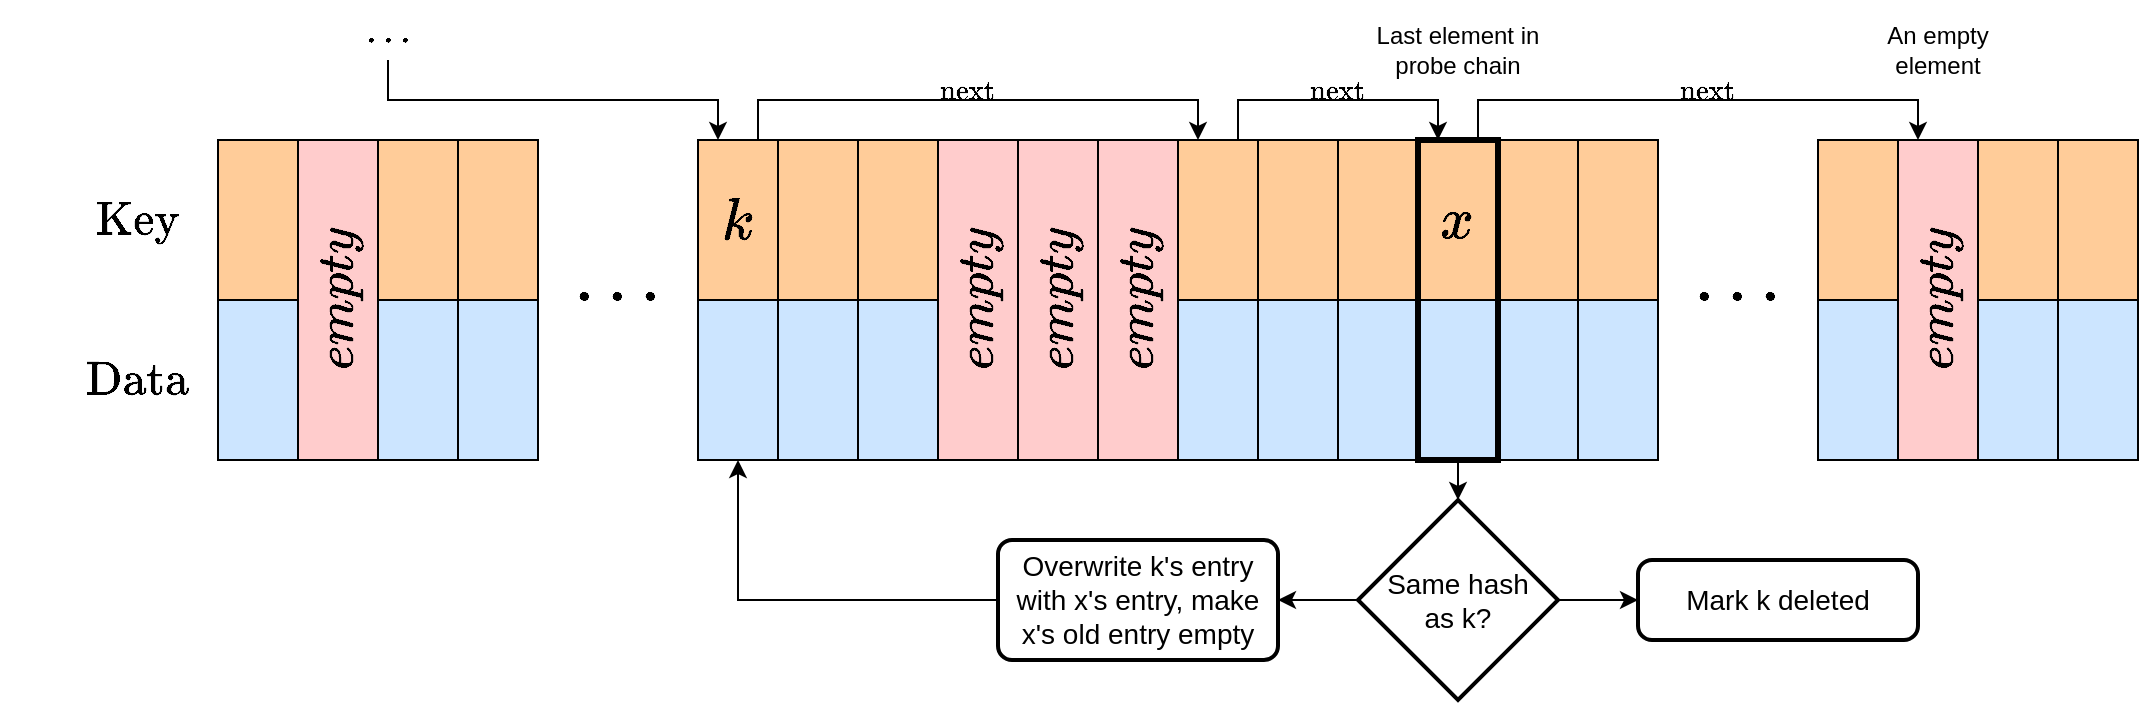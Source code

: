 <mxfile version="20.3.0" type="device"><diagram id="s3yoJ8NQT8IfKKBnslF5" name="Page-1"><mxGraphModel dx="2319" dy="1108" grid="1" gridSize="10" guides="1" tooltips="1" connect="1" arrows="1" fold="1" page="1" pageScale="1" pageWidth="827" pageHeight="1169" math="1" shadow="0"><root><mxCell id="0"/><mxCell id="1" parent="0"/><mxCell id="svVWTCdGy9zE3k0s_lnO-1" value="" style="rounded=0;whiteSpace=wrap;html=1;fillColor=#cce5ff;strokeColor=#000000;" vertex="1" parent="1"><mxGeometry x="50" y="170" width="40" height="80" as="geometry"/></mxCell><mxCell id="svVWTCdGy9zE3k0s_lnO-2" value="" style="rounded=0;whiteSpace=wrap;html=1;fillColor=#cce5ff;strokeColor=#000000;" vertex="1" parent="1"><mxGeometry x="130" y="170" width="40" height="80" as="geometry"/></mxCell><mxCell id="svVWTCdGy9zE3k0s_lnO-3" value="" style="rounded=0;whiteSpace=wrap;html=1;fillColor=#cce5ff;strokeColor=#000000;" vertex="1" parent="1"><mxGeometry x="170" y="170" width="40" height="80" as="geometry"/></mxCell><mxCell id="svVWTCdGy9zE3k0s_lnO-4" value="" style="rounded=0;whiteSpace=wrap;html=1;fillColor=#cce5ff;strokeColor=#000000;" vertex="1" parent="1"><mxGeometry x="290" y="170" width="40" height="80" as="geometry"/></mxCell><mxCell id="svVWTCdGy9zE3k0s_lnO-5" value="" style="rounded=0;whiteSpace=wrap;html=1;fillColor=#cce5ff;strokeColor=#000000;" vertex="1" parent="1"><mxGeometry x="330" y="170" width="40" height="80" as="geometry"/></mxCell><mxCell id="svVWTCdGy9zE3k0s_lnO-6" value="" style="rounded=0;whiteSpace=wrap;html=1;fillColor=#cce5ff;strokeColor=#000000;" vertex="1" parent="1"><mxGeometry x="370" y="170" width="40" height="80" as="geometry"/></mxCell><mxCell id="svVWTCdGy9zE3k0s_lnO-7" value="" style="rounded=0;whiteSpace=wrap;html=1;fillColor=#cce5ff;strokeColor=#000000;" vertex="1" parent="1"><mxGeometry x="530" y="170" width="40" height="80" as="geometry"/></mxCell><mxCell id="svVWTCdGy9zE3k0s_lnO-8" value="" style="rounded=0;whiteSpace=wrap;html=1;fillColor=#cce5ff;strokeColor=#000000;" vertex="1" parent="1"><mxGeometry x="570" y="170" width="40" height="80" as="geometry"/></mxCell><mxCell id="svVWTCdGy9zE3k0s_lnO-9" value="" style="rounded=0;whiteSpace=wrap;html=1;fillColor=#cce5ff;strokeColor=#000000;" vertex="1" parent="1"><mxGeometry x="650" y="170" width="40" height="80" as="geometry"/></mxCell><mxCell id="svVWTCdGy9zE3k0s_lnO-10" value="" style="rounded=0;whiteSpace=wrap;html=1;fillColor=#cce5ff;strokeColor=#000000;" vertex="1" parent="1"><mxGeometry x="690" y="170" width="40" height="80" as="geometry"/></mxCell><mxCell id="svVWTCdGy9zE3k0s_lnO-11" value="" style="rounded=0;whiteSpace=wrap;html=1;fillColor=#cce5ff;strokeColor=#000000;" vertex="1" parent="1"><mxGeometry x="730" y="170" width="40" height="80" as="geometry"/></mxCell><mxCell id="svVWTCdGy9zE3k0s_lnO-12" value="" style="rounded=0;whiteSpace=wrap;html=1;fillColor=#ffcc99;strokeColor=#000000;" vertex="1" parent="1"><mxGeometry x="50" y="90" width="40" height="80" as="geometry"/></mxCell><mxCell id="svVWTCdGy9zE3k0s_lnO-13" value="" style="rounded=0;whiteSpace=wrap;html=1;fillColor=#ffcc99;strokeColor=#000000;" vertex="1" parent="1"><mxGeometry x="130" y="90" width="40" height="80" as="geometry"/></mxCell><mxCell id="svVWTCdGy9zE3k0s_lnO-14" value="" style="rounded=0;whiteSpace=wrap;html=1;fillColor=#ffcc99;strokeColor=#000000;" vertex="1" parent="1"><mxGeometry x="170" y="90" width="40" height="80" as="geometry"/></mxCell><mxCell id="svVWTCdGy9zE3k0s_lnO-48" style="edgeStyle=orthogonalEdgeStyle;rounded=0;orthogonalLoop=1;jettySize=auto;html=1;exitX=0.75;exitY=0;exitDx=0;exitDy=0;entryX=0.25;entryY=0;entryDx=0;entryDy=0;" edge="1" parent="1" source="svVWTCdGy9zE3k0s_lnO-15" target="svVWTCdGy9zE3k0s_lnO-18"><mxGeometry relative="1" as="geometry"/></mxCell><mxCell id="svVWTCdGy9zE3k0s_lnO-15" value="$$k$$" style="rounded=0;whiteSpace=wrap;html=1;fillColor=#ffcc99;strokeColor=#000000;fontSize=25;" vertex="1" parent="1"><mxGeometry x="290" y="90" width="40" height="80" as="geometry"/></mxCell><mxCell id="svVWTCdGy9zE3k0s_lnO-16" value="" style="rounded=0;whiteSpace=wrap;html=1;fillColor=#ffcc99;strokeColor=#000000;" vertex="1" parent="1"><mxGeometry x="330" y="90" width="40" height="80" as="geometry"/></mxCell><mxCell id="svVWTCdGy9zE3k0s_lnO-17" value="" style="rounded=0;whiteSpace=wrap;html=1;fillColor=#ffcc99;strokeColor=#000000;" vertex="1" parent="1"><mxGeometry x="370" y="90" width="40" height="80" as="geometry"/></mxCell><mxCell id="svVWTCdGy9zE3k0s_lnO-49" style="edgeStyle=orthogonalEdgeStyle;rounded=0;orthogonalLoop=1;jettySize=auto;html=1;exitX=0.75;exitY=0;exitDx=0;exitDy=0;entryX=0.25;entryY=0;entryDx=0;entryDy=0;" edge="1" parent="1" source="svVWTCdGy9zE3k0s_lnO-18" target="svVWTCdGy9zE3k0s_lnO-20"><mxGeometry relative="1" as="geometry"><mxPoint x="580" y="-10" as="targetPoint"/></mxGeometry></mxCell><mxCell id="svVWTCdGy9zE3k0s_lnO-18" value="" style="rounded=0;whiteSpace=wrap;html=1;fillColor=#ffcc99;strokeColor=#000000;" vertex="1" parent="1"><mxGeometry x="530" y="90" width="40" height="80" as="geometry"/></mxCell><mxCell id="svVWTCdGy9zE3k0s_lnO-19" value="" style="rounded=0;whiteSpace=wrap;html=1;fillColor=#ffcc99;strokeColor=#000000;" vertex="1" parent="1"><mxGeometry x="570" y="90" width="40" height="80" as="geometry"/></mxCell><mxCell id="svVWTCdGy9zE3k0s_lnO-50" style="edgeStyle=orthogonalEdgeStyle;rounded=0;orthogonalLoop=1;jettySize=auto;html=1;exitX=0.75;exitY=0;exitDx=0;exitDy=0;entryX=0.25;entryY=0;entryDx=0;entryDy=0;" edge="1" parent="1" source="svVWTCdGy9zE3k0s_lnO-20" target="svVWTCdGy9zE3k0s_lnO-34"><mxGeometry relative="1" as="geometry"/></mxCell><mxCell id="svVWTCdGy9zE3k0s_lnO-20" value="$$x$$" style="rounded=0;whiteSpace=wrap;html=1;fillColor=#ffcc99;strokeColor=#000000;fontSize=25;" vertex="1" parent="1"><mxGeometry x="650" y="90" width="40" height="80" as="geometry"/></mxCell><mxCell id="svVWTCdGy9zE3k0s_lnO-21" value="" style="rounded=0;whiteSpace=wrap;html=1;fillColor=#ffcc99;strokeColor=#000000;" vertex="1" parent="1"><mxGeometry x="690" y="90" width="40" height="80" as="geometry"/></mxCell><mxCell id="svVWTCdGy9zE3k0s_lnO-22" value="" style="rounded=0;whiteSpace=wrap;html=1;fillColor=#ffcc99;strokeColor=#000000;" vertex="1" parent="1"><mxGeometry x="730" y="90" width="40" height="80" as="geometry"/></mxCell><mxCell id="svVWTCdGy9zE3k0s_lnO-23" value="$$\dots$$" style="text;html=1;strokeColor=none;fillColor=none;align=center;verticalAlign=middle;whiteSpace=wrap;rounded=0;fontSize=31;" vertex="1" parent="1"><mxGeometry x="230" y="140" width="40" height="40" as="geometry"/></mxCell><mxCell id="svVWTCdGy9zE3k0s_lnO-24" value="$$\dots$$" style="text;html=1;strokeColor=none;fillColor=none;align=center;verticalAlign=middle;whiteSpace=wrap;rounded=0;fontSize=31;" vertex="1" parent="1"><mxGeometry x="790" y="140" width="40" height="40" as="geometry"/></mxCell><mxCell id="svVWTCdGy9zE3k0s_lnO-25" value="" style="rounded=0;whiteSpace=wrap;html=1;fillColor=#cce5ff;strokeColor=#000000;" vertex="1" parent="1"><mxGeometry x="850" y="170" width="40" height="80" as="geometry"/></mxCell><mxCell id="svVWTCdGy9zE3k0s_lnO-26" value="" style="rounded=0;whiteSpace=wrap;html=1;fillColor=#cce5ff;strokeColor=#000000;" vertex="1" parent="1"><mxGeometry x="610" y="170" width="40" height="80" as="geometry"/></mxCell><mxCell id="svVWTCdGy9zE3k0s_lnO-27" value="" style="rounded=0;whiteSpace=wrap;html=1;fillColor=#cce5ff;strokeColor=#000000;" vertex="1" parent="1"><mxGeometry x="930" y="170" width="40" height="80" as="geometry"/></mxCell><mxCell id="svVWTCdGy9zE3k0s_lnO-28" value="" style="rounded=0;whiteSpace=wrap;html=1;fillColor=#cce5ff;strokeColor=#000000;" vertex="1" parent="1"><mxGeometry x="970" y="170" width="40" height="80" as="geometry"/></mxCell><mxCell id="svVWTCdGy9zE3k0s_lnO-29" value="" style="rounded=0;whiteSpace=wrap;html=1;fillColor=#ffcc99;strokeColor=#000000;" vertex="1" parent="1"><mxGeometry x="850" y="90" width="40" height="80" as="geometry"/></mxCell><mxCell id="svVWTCdGy9zE3k0s_lnO-30" value="" style="rounded=0;whiteSpace=wrap;html=1;fillColor=#ffcc99;strokeColor=#000000;" vertex="1" parent="1"><mxGeometry x="930" y="90" width="40" height="80" as="geometry"/></mxCell><mxCell id="svVWTCdGy9zE3k0s_lnO-31" value="" style="rounded=0;whiteSpace=wrap;html=1;fillColor=#ffcc99;strokeColor=#000000;" vertex="1" parent="1"><mxGeometry x="970" y="90" width="40" height="80" as="geometry"/></mxCell><mxCell id="svVWTCdGy9zE3k0s_lnO-32" value="" style="rounded=0;whiteSpace=wrap;html=1;fillColor=#ffcccc;strokeColor=#000000;" vertex="1" parent="1"><mxGeometry x="410" y="90" width="40" height="160" as="geometry"/></mxCell><mxCell id="svVWTCdGy9zE3k0s_lnO-33" value="$$empty$$" style="text;html=1;strokeColor=none;fillColor=none;align=center;verticalAlign=middle;whiteSpace=wrap;rounded=0;fontSize=22;rotation=-90;" vertex="1" parent="1"><mxGeometry x="400" y="155" width="60" height="30" as="geometry"/></mxCell><mxCell id="svVWTCdGy9zE3k0s_lnO-34" value="" style="rounded=0;whiteSpace=wrap;html=1;fillColor=#ffcccc;strokeColor=#000000;" vertex="1" parent="1"><mxGeometry x="890" y="90" width="40" height="160" as="geometry"/></mxCell><mxCell id="svVWTCdGy9zE3k0s_lnO-35" value="$$empty$$" style="text;html=1;strokeColor=none;fillColor=none;align=center;verticalAlign=middle;whiteSpace=wrap;rounded=0;fontSize=22;rotation=-90;" vertex="1" parent="1"><mxGeometry x="880" y="155" width="60" height="30" as="geometry"/></mxCell><mxCell id="svVWTCdGy9zE3k0s_lnO-36" value="" style="rounded=0;whiteSpace=wrap;html=1;fillColor=#ffcccc;strokeColor=#000000;" vertex="1" parent="1"><mxGeometry x="90" y="90" width="40" height="160" as="geometry"/></mxCell><mxCell id="svVWTCdGy9zE3k0s_lnO-37" value="$$empty$$" style="text;html=1;strokeColor=none;fillColor=none;align=center;verticalAlign=middle;whiteSpace=wrap;rounded=0;fontSize=22;rotation=-90;" vertex="1" parent="1"><mxGeometry x="80" y="155" width="60" height="30" as="geometry"/></mxCell><mxCell id="svVWTCdGy9zE3k0s_lnO-38" value="" style="rounded=0;whiteSpace=wrap;html=1;fillColor=#ffcc99;strokeColor=#000000;" vertex="1" parent="1"><mxGeometry x="610" y="90" width="40" height="80" as="geometry"/></mxCell><mxCell id="svVWTCdGy9zE3k0s_lnO-39" value="" style="rounded=0;whiteSpace=wrap;html=1;fillColor=#ffcccc;strokeColor=#000000;" vertex="1" parent="1"><mxGeometry x="450" y="90" width="40" height="160" as="geometry"/></mxCell><mxCell id="svVWTCdGy9zE3k0s_lnO-40" value="" style="rounded=0;whiteSpace=wrap;html=1;fillColor=#ffcccc;strokeColor=#000000;" vertex="1" parent="1"><mxGeometry x="490" y="90" width="40" height="160" as="geometry"/></mxCell><mxCell id="svVWTCdGy9zE3k0s_lnO-41" value="$$empty$$" style="text;html=1;strokeColor=none;fillColor=none;align=center;verticalAlign=middle;whiteSpace=wrap;rounded=0;fontSize=22;rotation=-90;" vertex="1" parent="1"><mxGeometry x="480" y="155" width="60" height="30" as="geometry"/></mxCell><mxCell id="svVWTCdGy9zE3k0s_lnO-42" value="$$empty$$" style="text;html=1;strokeColor=none;fillColor=none;align=center;verticalAlign=middle;whiteSpace=wrap;rounded=0;fontSize=22;rotation=-90;" vertex="1" parent="1"><mxGeometry x="440" y="155" width="60" height="30" as="geometry"/></mxCell><mxCell id="svVWTCdGy9zE3k0s_lnO-43" value="$$\text{Key}$$" style="text;html=1;strokeColor=none;fillColor=none;align=center;verticalAlign=middle;whiteSpace=wrap;rounded=0;fontSize=20;" vertex="1" parent="1"><mxGeometry x="-20" y="115" width="60" height="30" as="geometry"/></mxCell><mxCell id="svVWTCdGy9zE3k0s_lnO-44" value="$$\text{Data}$$" style="text;html=1;strokeColor=none;fillColor=none;align=center;verticalAlign=middle;whiteSpace=wrap;rounded=0;fontSize=20;" vertex="1" parent="1"><mxGeometry x="-20" y="195" width="60" height="30" as="geometry"/></mxCell><mxCell id="svVWTCdGy9zE3k0s_lnO-47" style="edgeStyle=orthogonalEdgeStyle;rounded=0;orthogonalLoop=1;jettySize=auto;html=1;exitX=0.5;exitY=1;exitDx=0;exitDy=0;entryX=0.25;entryY=0;entryDx=0;entryDy=0;" edge="1" parent="1" source="svVWTCdGy9zE3k0s_lnO-74" target="svVWTCdGy9zE3k0s_lnO-15"><mxGeometry relative="1" as="geometry"><mxPoint x="150" y="45" as="sourcePoint"/></mxGeometry></mxCell><mxCell id="svVWTCdGy9zE3k0s_lnO-51" value="An empty element" style="text;html=1;strokeColor=none;fillColor=none;align=center;verticalAlign=middle;whiteSpace=wrap;rounded=0;" vertex="1" parent="1"><mxGeometry x="880" y="30" width="60" height="30" as="geometry"/></mxCell><mxCell id="svVWTCdGy9zE3k0s_lnO-58" style="edgeStyle=orthogonalEdgeStyle;rounded=0;orthogonalLoop=1;jettySize=auto;html=1;exitX=0.5;exitY=1;exitDx=0;exitDy=0;entryX=0.5;entryY=0;entryDx=0;entryDy=0;entryPerimeter=0;fontSize=14;" edge="1" parent="1" source="svVWTCdGy9zE3k0s_lnO-52" target="svVWTCdGy9zE3k0s_lnO-57"><mxGeometry relative="1" as="geometry"/></mxCell><mxCell id="svVWTCdGy9zE3k0s_lnO-52" value="" style="rounded=0;whiteSpace=wrap;html=1;fontSize=25;strokeWidth=3;fillColor=none;" vertex="1" parent="1"><mxGeometry x="650" y="90" width="40" height="160" as="geometry"/></mxCell><mxCell id="svVWTCdGy9zE3k0s_lnO-55" value="Last element in probe chain" style="text;html=1;strokeColor=none;fillColor=none;align=center;verticalAlign=middle;whiteSpace=wrap;rounded=0;" vertex="1" parent="1"><mxGeometry x="620" y="30" width="100" height="30" as="geometry"/></mxCell><mxCell id="svVWTCdGy9zE3k0s_lnO-64" style="edgeStyle=orthogonalEdgeStyle;rounded=0;orthogonalLoop=1;jettySize=auto;html=1;exitX=0;exitY=0.5;exitDx=0;exitDy=0;exitPerimeter=0;entryX=1;entryY=0.5;entryDx=0;entryDy=0;fontSize=14;" edge="1" parent="1" source="svVWTCdGy9zE3k0s_lnO-57" target="svVWTCdGy9zE3k0s_lnO-62"><mxGeometry relative="1" as="geometry"/></mxCell><mxCell id="svVWTCdGy9zE3k0s_lnO-66" style="edgeStyle=orthogonalEdgeStyle;rounded=0;orthogonalLoop=1;jettySize=auto;html=1;exitX=1;exitY=0.5;exitDx=0;exitDy=0;exitPerimeter=0;entryX=0;entryY=0.5;entryDx=0;entryDy=0;fontSize=14;" edge="1" parent="1" source="svVWTCdGy9zE3k0s_lnO-57" target="svVWTCdGy9zE3k0s_lnO-63"><mxGeometry relative="1" as="geometry"/></mxCell><mxCell id="svVWTCdGy9zE3k0s_lnO-57" value="" style="strokeWidth=2;html=1;shape=mxgraph.flowchart.decision;whiteSpace=wrap;fontSize=14;fillColor=none;" vertex="1" parent="1"><mxGeometry x="620" y="270" width="100" height="100" as="geometry"/></mxCell><mxCell id="svVWTCdGy9zE3k0s_lnO-65" style="edgeStyle=orthogonalEdgeStyle;rounded=0;orthogonalLoop=1;jettySize=auto;html=1;exitX=0;exitY=0.5;exitDx=0;exitDy=0;entryX=0.5;entryY=1;entryDx=0;entryDy=0;fontSize=14;" edge="1" parent="1" source="svVWTCdGy9zE3k0s_lnO-62" target="svVWTCdGy9zE3k0s_lnO-4"><mxGeometry relative="1" as="geometry"/></mxCell><mxCell id="svVWTCdGy9zE3k0s_lnO-62" value="Overwrite k's entry with x's entry, make x's old entry empty" style="rounded=1;whiteSpace=wrap;html=1;absoluteArcSize=1;arcSize=14;strokeWidth=2;fontSize=14;fillColor=none;" vertex="1" parent="1"><mxGeometry x="440" y="290" width="140" height="60" as="geometry"/></mxCell><mxCell id="svVWTCdGy9zE3k0s_lnO-63" value="Mark k deleted" style="rounded=1;whiteSpace=wrap;html=1;absoluteArcSize=1;arcSize=14;strokeWidth=2;fontSize=14;fillColor=none;" vertex="1" parent="1"><mxGeometry x="760" y="300" width="140" height="40" as="geometry"/></mxCell><mxCell id="svVWTCdGy9zE3k0s_lnO-67" value="Same hash&lt;br&gt;as k?" style="text;html=1;strokeColor=none;fillColor=none;align=center;verticalAlign=middle;whiteSpace=wrap;rounded=0;strokeWidth=3;fontSize=14;" vertex="1" parent="1"><mxGeometry x="625" y="295" width="90" height="50" as="geometry"/></mxCell><mxCell id="svVWTCdGy9zE3k0s_lnO-68" value="$$\text{next}$$" style="text;html=1;strokeColor=none;fillColor=none;align=center;verticalAlign=middle;whiteSpace=wrap;rounded=0;" vertex="1" parent="1"><mxGeometry x="410" y="50" width="30" height="30" as="geometry"/></mxCell><mxCell id="svVWTCdGy9zE3k0s_lnO-72" value="$$\text{next}$$" style="text;html=1;strokeColor=none;fillColor=none;align=center;verticalAlign=middle;whiteSpace=wrap;rounded=0;" vertex="1" parent="1"><mxGeometry x="595" y="50" width="30" height="30" as="geometry"/></mxCell><mxCell id="svVWTCdGy9zE3k0s_lnO-73" value="$$\text{next}$$" style="text;html=1;strokeColor=none;fillColor=none;align=center;verticalAlign=middle;whiteSpace=wrap;rounded=0;" vertex="1" parent="1"><mxGeometry x="780" y="50" width="30" height="30" as="geometry"/></mxCell><mxCell id="svVWTCdGy9zE3k0s_lnO-74" value="$$\dots$$" style="text;html=1;strokeColor=none;fillColor=none;align=center;verticalAlign=middle;whiteSpace=wrap;rounded=0;fontSize=16;" vertex="1" parent="1"><mxGeometry x="120" y="20" width="30" height="30" as="geometry"/></mxCell></root></mxGraphModel></diagram></mxfile>